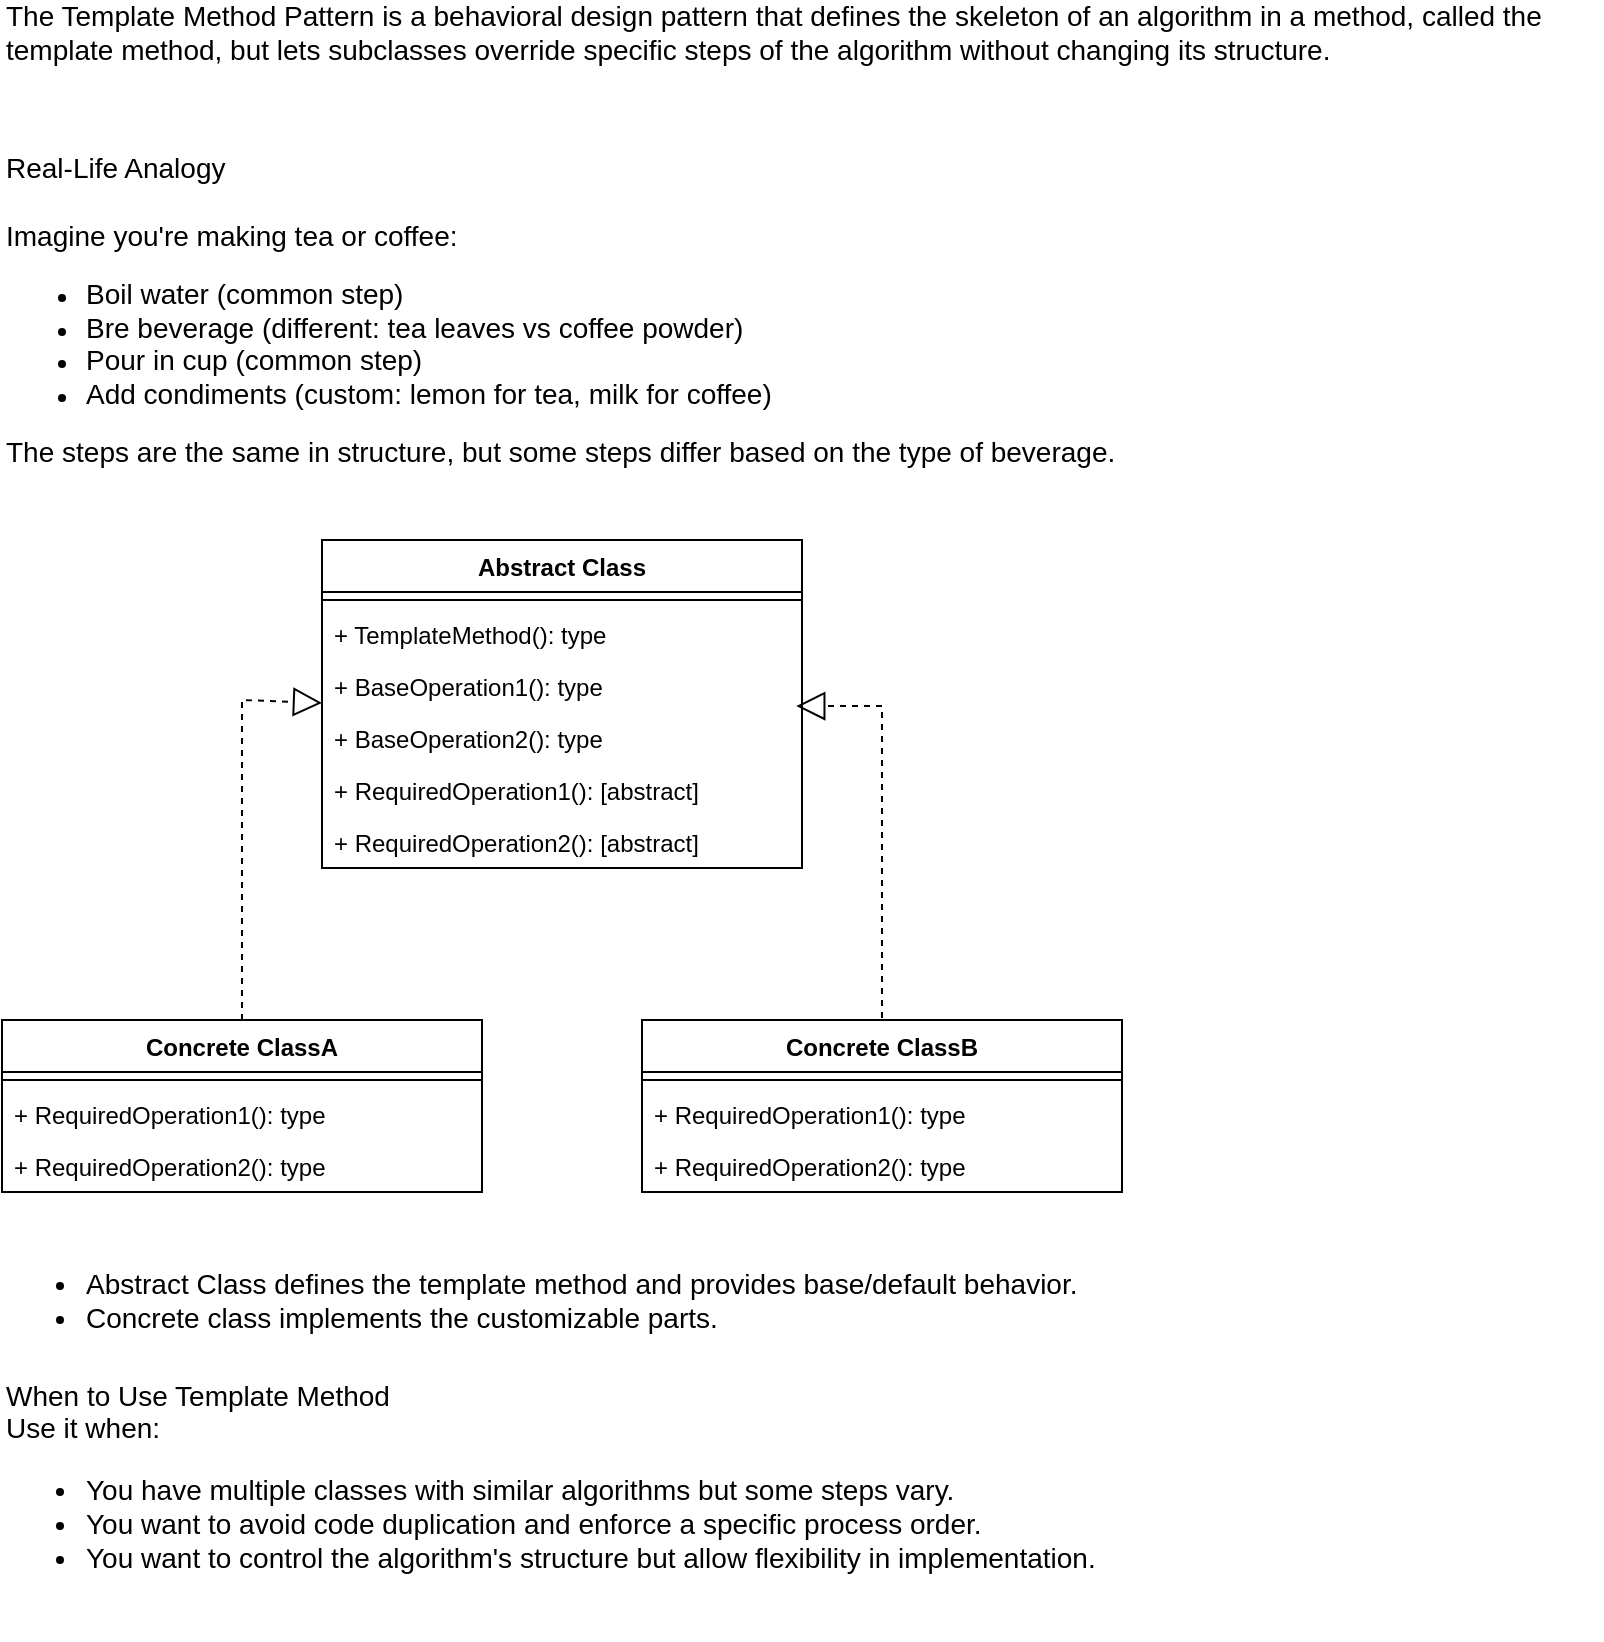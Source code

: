 <mxfile version="28.1.1">
  <diagram name="Page-1" id="jCvn4faZXQYlS1uiHQxV">
    <mxGraphModel dx="2058" dy="786" grid="1" gridSize="10" guides="1" tooltips="1" connect="1" arrows="1" fold="1" page="1" pageScale="1" pageWidth="850" pageHeight="1100" math="0" shadow="0">
      <root>
        <mxCell id="0" />
        <mxCell id="1" parent="0" />
        <mxCell id="OgLbBTEozjfbiL7jAVwz-1" value="The Template Method Pattern is a behavioral design pattern that defines the skeleton of an algorithm in a method, called the template method, but lets subclasses override specific steps of the algorithm without changing its structure.&lt;div&gt;&lt;br&gt;&lt;/div&gt;" style="text;html=1;align=left;verticalAlign=middle;whiteSpace=wrap;rounded=0;fontSize=14;" vertex="1" parent="1">
          <mxGeometry x="40" y="50" width="800" height="50" as="geometry" />
        </mxCell>
        <mxCell id="OgLbBTEozjfbiL7jAVwz-2" value="&lt;font style=&quot;font-size: 14px;&quot;&gt;Real-Life Analogy&lt;/font&gt;&lt;div&gt;&lt;font style=&quot;font-size: 14px;&quot;&gt;&lt;br&gt;&lt;/font&gt;&lt;/div&gt;&lt;div&gt;&lt;font style=&quot;font-size: 14px;&quot;&gt;Imagine you&#39;re making tea or coffee:&lt;/font&gt;&lt;/div&gt;&lt;div&gt;&lt;ul&gt;&lt;li&gt;&lt;font style=&quot;font-size: 14px;&quot;&gt;Boil water (common step)&lt;/font&gt;&lt;/li&gt;&lt;li&gt;&lt;font style=&quot;font-size: 14px;&quot;&gt;Bre beverage (different: tea leaves vs coffee powder)&lt;/font&gt;&lt;/li&gt;&lt;li&gt;&lt;font style=&quot;font-size: 14px;&quot;&gt;Pour in cup (common step)&lt;/font&gt;&lt;/li&gt;&lt;li&gt;&lt;font style=&quot;font-size: 14px;&quot;&gt;Add condiments (custom: lemon for tea, milk for coffee)&lt;/font&gt;&lt;/li&gt;&lt;/ul&gt;&lt;div&gt;&lt;span style=&quot;font-size: 14px;&quot;&gt;The steps are the same in structure, but some steps differ based on the type of beverage.&lt;/span&gt;&lt;/div&gt;&lt;/div&gt;" style="text;html=1;align=left;verticalAlign=middle;whiteSpace=wrap;rounded=0;" vertex="1" parent="1">
          <mxGeometry x="40" y="130" width="760" height="150" as="geometry" />
        </mxCell>
        <mxCell id="OgLbBTEozjfbiL7jAVwz-3" value="Abstract Class" style="swimlane;fontStyle=1;align=center;verticalAlign=top;childLayout=stackLayout;horizontal=1;startSize=26;horizontalStack=0;resizeParent=1;resizeParentMax=0;resizeLast=0;collapsible=1;marginBottom=0;whiteSpace=wrap;html=1;" vertex="1" parent="1">
          <mxGeometry x="200" y="320" width="240" height="164" as="geometry" />
        </mxCell>
        <mxCell id="OgLbBTEozjfbiL7jAVwz-5" value="" style="line;strokeWidth=1;fillColor=none;align=left;verticalAlign=middle;spacingTop=-1;spacingLeft=3;spacingRight=3;rotatable=0;labelPosition=right;points=[];portConstraint=eastwest;strokeColor=inherit;" vertex="1" parent="OgLbBTEozjfbiL7jAVwz-3">
          <mxGeometry y="26" width="240" height="8" as="geometry" />
        </mxCell>
        <mxCell id="OgLbBTEozjfbiL7jAVwz-6" value="+ TemplateMethod(): type" style="text;strokeColor=none;fillColor=none;align=left;verticalAlign=top;spacingLeft=4;spacingRight=4;overflow=hidden;rotatable=0;points=[[0,0.5],[1,0.5]];portConstraint=eastwest;whiteSpace=wrap;html=1;" vertex="1" parent="OgLbBTEozjfbiL7jAVwz-3">
          <mxGeometry y="34" width="240" height="26" as="geometry" />
        </mxCell>
        <mxCell id="OgLbBTEozjfbiL7jAVwz-7" value="+ BaseOperation1(): type" style="text;strokeColor=none;fillColor=none;align=left;verticalAlign=top;spacingLeft=4;spacingRight=4;overflow=hidden;rotatable=0;points=[[0,0.5],[1,0.5]];portConstraint=eastwest;whiteSpace=wrap;html=1;" vertex="1" parent="OgLbBTEozjfbiL7jAVwz-3">
          <mxGeometry y="60" width="240" height="26" as="geometry" />
        </mxCell>
        <mxCell id="OgLbBTEozjfbiL7jAVwz-8" value="+ BaseOperation2(): type" style="text;strokeColor=none;fillColor=none;align=left;verticalAlign=top;spacingLeft=4;spacingRight=4;overflow=hidden;rotatable=0;points=[[0,0.5],[1,0.5]];portConstraint=eastwest;whiteSpace=wrap;html=1;" vertex="1" parent="OgLbBTEozjfbiL7jAVwz-3">
          <mxGeometry y="86" width="240" height="26" as="geometry" />
        </mxCell>
        <mxCell id="OgLbBTEozjfbiL7jAVwz-10" value="+ RequiredOperation1(): [abstract]" style="text;strokeColor=none;fillColor=none;align=left;verticalAlign=top;spacingLeft=4;spacingRight=4;overflow=hidden;rotatable=0;points=[[0,0.5],[1,0.5]];portConstraint=eastwest;whiteSpace=wrap;html=1;" vertex="1" parent="OgLbBTEozjfbiL7jAVwz-3">
          <mxGeometry y="112" width="240" height="26" as="geometry" />
        </mxCell>
        <mxCell id="OgLbBTEozjfbiL7jAVwz-9" value="+ RequiredOperation2(): [abstract]" style="text;strokeColor=none;fillColor=none;align=left;verticalAlign=top;spacingLeft=4;spacingRight=4;overflow=hidden;rotatable=0;points=[[0,0.5],[1,0.5]];portConstraint=eastwest;whiteSpace=wrap;html=1;" vertex="1" parent="OgLbBTEozjfbiL7jAVwz-3">
          <mxGeometry y="138" width="240" height="26" as="geometry" />
        </mxCell>
        <mxCell id="OgLbBTEozjfbiL7jAVwz-11" value="Concrete ClassA" style="swimlane;fontStyle=1;align=center;verticalAlign=top;childLayout=stackLayout;horizontal=1;startSize=26;horizontalStack=0;resizeParent=1;resizeParentMax=0;resizeLast=0;collapsible=1;marginBottom=0;whiteSpace=wrap;html=1;" vertex="1" parent="1">
          <mxGeometry x="40" y="560" width="240" height="86" as="geometry" />
        </mxCell>
        <mxCell id="OgLbBTEozjfbiL7jAVwz-13" value="" style="line;strokeWidth=1;fillColor=none;align=left;verticalAlign=middle;spacingTop=-1;spacingLeft=3;spacingRight=3;rotatable=0;labelPosition=right;points=[];portConstraint=eastwest;strokeColor=inherit;" vertex="1" parent="OgLbBTEozjfbiL7jAVwz-11">
          <mxGeometry y="26" width="240" height="8" as="geometry" />
        </mxCell>
        <mxCell id="OgLbBTEozjfbiL7jAVwz-14" value="+ RequiredOperation1(): type" style="text;strokeColor=none;fillColor=none;align=left;verticalAlign=top;spacingLeft=4;spacingRight=4;overflow=hidden;rotatable=0;points=[[0,0.5],[1,0.5]];portConstraint=eastwest;whiteSpace=wrap;html=1;" vertex="1" parent="OgLbBTEozjfbiL7jAVwz-11">
          <mxGeometry y="34" width="240" height="26" as="geometry" />
        </mxCell>
        <mxCell id="OgLbBTEozjfbiL7jAVwz-15" value="+ RequiredOperation2(): type" style="text;strokeColor=none;fillColor=none;align=left;verticalAlign=top;spacingLeft=4;spacingRight=4;overflow=hidden;rotatable=0;points=[[0,0.5],[1,0.5]];portConstraint=eastwest;whiteSpace=wrap;html=1;" vertex="1" parent="OgLbBTEozjfbiL7jAVwz-11">
          <mxGeometry y="60" width="240" height="26" as="geometry" />
        </mxCell>
        <mxCell id="OgLbBTEozjfbiL7jAVwz-16" value="Concrete ClassB" style="swimlane;fontStyle=1;align=center;verticalAlign=top;childLayout=stackLayout;horizontal=1;startSize=26;horizontalStack=0;resizeParent=1;resizeParentMax=0;resizeLast=0;collapsible=1;marginBottom=0;whiteSpace=wrap;html=1;" vertex="1" parent="1">
          <mxGeometry x="360" y="560" width="240" height="86" as="geometry" />
        </mxCell>
        <mxCell id="OgLbBTEozjfbiL7jAVwz-17" value="" style="line;strokeWidth=1;fillColor=none;align=left;verticalAlign=middle;spacingTop=-1;spacingLeft=3;spacingRight=3;rotatable=0;labelPosition=right;points=[];portConstraint=eastwest;strokeColor=inherit;" vertex="1" parent="OgLbBTEozjfbiL7jAVwz-16">
          <mxGeometry y="26" width="240" height="8" as="geometry" />
        </mxCell>
        <mxCell id="OgLbBTEozjfbiL7jAVwz-18" value="+ RequiredOperation1(): type" style="text;strokeColor=none;fillColor=none;align=left;verticalAlign=top;spacingLeft=4;spacingRight=4;overflow=hidden;rotatable=0;points=[[0,0.5],[1,0.5]];portConstraint=eastwest;whiteSpace=wrap;html=1;" vertex="1" parent="OgLbBTEozjfbiL7jAVwz-16">
          <mxGeometry y="34" width="240" height="26" as="geometry" />
        </mxCell>
        <mxCell id="OgLbBTEozjfbiL7jAVwz-19" value="+ RequiredOperation2(): type" style="text;strokeColor=none;fillColor=none;align=left;verticalAlign=top;spacingLeft=4;spacingRight=4;overflow=hidden;rotatable=0;points=[[0,0.5],[1,0.5]];portConstraint=eastwest;whiteSpace=wrap;html=1;" vertex="1" parent="OgLbBTEozjfbiL7jAVwz-16">
          <mxGeometry y="60" width="240" height="26" as="geometry" />
        </mxCell>
        <mxCell id="OgLbBTEozjfbiL7jAVwz-20" value="" style="endArrow=block;dashed=1;endFill=0;endSize=12;html=1;rounded=0;entryX=0.988;entryY=0.885;entryDx=0;entryDy=0;entryPerimeter=0;" edge="1" parent="1" target="OgLbBTEozjfbiL7jAVwz-7">
          <mxGeometry width="160" relative="1" as="geometry">
            <mxPoint x="480" y="559" as="sourcePoint" />
            <mxPoint x="640" y="559" as="targetPoint" />
            <Array as="points">
              <mxPoint x="480" y="403" />
            </Array>
          </mxGeometry>
        </mxCell>
        <mxCell id="OgLbBTEozjfbiL7jAVwz-21" value="" style="endArrow=block;dashed=1;endFill=0;endSize=12;html=1;rounded=0;exitX=0.5;exitY=0;exitDx=0;exitDy=0;" edge="1" parent="1" source="OgLbBTEozjfbiL7jAVwz-11">
          <mxGeometry width="160" relative="1" as="geometry">
            <mxPoint x="40" y="401.5" as="sourcePoint" />
            <mxPoint x="200" y="401.5" as="targetPoint" />
            <Array as="points">
              <mxPoint x="160" y="400" />
            </Array>
          </mxGeometry>
        </mxCell>
        <mxCell id="OgLbBTEozjfbiL7jAVwz-22" value="&lt;ul&gt;&lt;li&gt;Abstract Class defines the template method and provides base/default behavior.&lt;/li&gt;&lt;li&gt;Concrete class implements the customizable parts.&lt;/li&gt;&lt;/ul&gt;" style="text;html=1;align=left;verticalAlign=middle;whiteSpace=wrap;rounded=0;fontSize=14;" vertex="1" parent="1">
          <mxGeometry x="40" y="680" width="800" height="40" as="geometry" />
        </mxCell>
        <mxCell id="OgLbBTEozjfbiL7jAVwz-23" value="When to Use Template Method&lt;div&gt;Use it when:&lt;/div&gt;&lt;div&gt;&lt;ul&gt;&lt;li&gt;You have multiple classes with similar algorithms but some steps vary.&lt;/li&gt;&lt;li&gt;You want to avoid code duplication and enforce a specific process order.&lt;/li&gt;&lt;li&gt;You want to control the algorithm&#39;s structure but allow flexibility in implementation.&lt;/li&gt;&lt;/ul&gt;&lt;/div&gt;" style="text;html=1;align=left;verticalAlign=middle;whiteSpace=wrap;rounded=0;fontSize=14;" vertex="1" parent="1">
          <mxGeometry x="40" y="720" width="800" height="150" as="geometry" />
        </mxCell>
      </root>
    </mxGraphModel>
  </diagram>
</mxfile>
